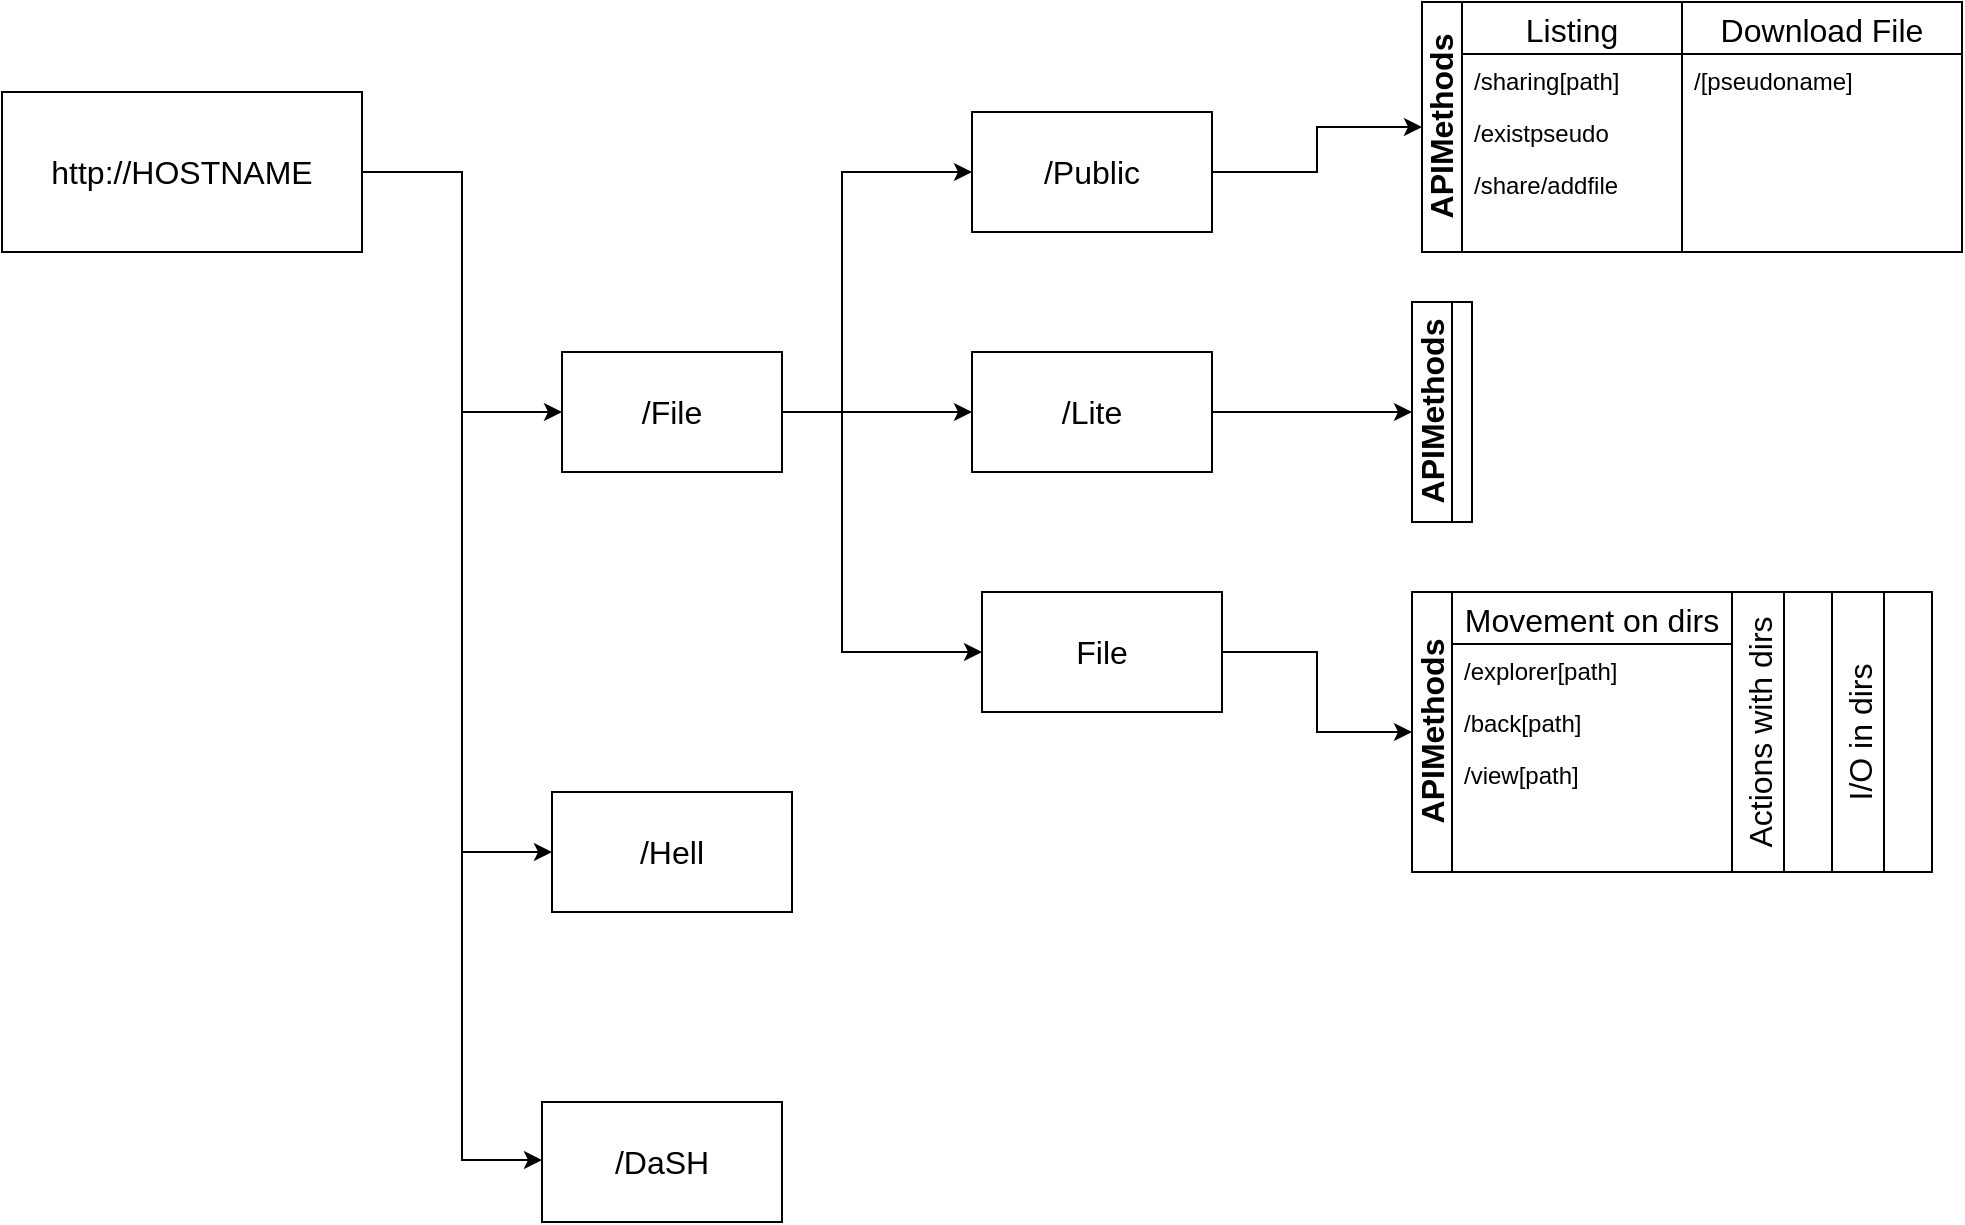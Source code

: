 <mxfile version="10.5.5" type="github"><diagram id="2lOYg5am0ANxXv64JxfV" name="Page-1"><mxGraphModel dx="838" dy="523" grid="1" gridSize="10" guides="1" tooltips="1" connect="1" arrows="1" fold="1" page="1" pageScale="1" pageWidth="827" pageHeight="1169" math="0" shadow="0"><root><mxCell id="0"/><mxCell id="1" parent="0"/><mxCell id="nlx472ObL0tzwPQIyRjr-1" value="" style="edgeStyle=orthogonalEdgeStyle;rounded=0;orthogonalLoop=1;jettySize=auto;html=1;fontSize=16;exitX=1;exitY=0.5;exitDx=0;exitDy=0;" edge="1" parent="1" source="nlx472ObL0tzwPQIyRjr-4" target="nlx472ObL0tzwPQIyRjr-5"><mxGeometry relative="1" as="geometry"><mxPoint x="130" y="145" as="sourcePoint"/><Array as="points"><mxPoint x="270" y="95"/><mxPoint x="270" y="589"/></Array></mxGeometry></mxCell><mxCell id="nlx472ObL0tzwPQIyRjr-2" style="edgeStyle=orthogonalEdgeStyle;rounded=0;orthogonalLoop=1;jettySize=auto;html=1;exitX=1;exitY=0.5;exitDx=0;exitDy=0;fontSize=16;entryX=0;entryY=0.5;entryDx=0;entryDy=0;" edge="1" parent="1" source="nlx472ObL0tzwPQIyRjr-4" target="nlx472ObL0tzwPQIyRjr-9"><mxGeometry relative="1" as="geometry"><Array as="points"><mxPoint x="270" y="95"/><mxPoint x="270" y="215"/></Array></mxGeometry></mxCell><mxCell id="nlx472ObL0tzwPQIyRjr-3" style="edgeStyle=orthogonalEdgeStyle;rounded=0;orthogonalLoop=1;jettySize=auto;html=1;exitX=1;exitY=0.5;exitDx=0;exitDy=0;fontSize=16;entryX=0;entryY=0.5;entryDx=0;entryDy=0;" edge="1" parent="1" source="nlx472ObL0tzwPQIyRjr-4" target="nlx472ObL0tzwPQIyRjr-41"><mxGeometry relative="1" as="geometry"><mxPoint x="320" y="95.167" as="targetPoint"/><Array as="points"><mxPoint x="270" y="95"/><mxPoint x="270" y="435"/></Array></mxGeometry></mxCell><UserObject label="http://HOSTNAME" treeRoot="1" id="nlx472ObL0tzwPQIyRjr-4"><mxCell style="whiteSpace=wrap;html=1;align=center;treeFolding=1;container=1;recursiveResize=0;fontSize=16;fontStyle=0" vertex="1" parent="1"><mxGeometry x="40" y="55" width="180" height="80" as="geometry"/></mxCell></UserObject><UserObject label="/DaSH" treeRoot="1" id="nlx472ObL0tzwPQIyRjr-5"><mxCell style="whiteSpace=wrap;html=1;align=center;treeFolding=1;container=1;recursiveResize=0;fontSize=16;fontStyle=0" vertex="1" parent="1"><mxGeometry x="310" y="560" width="120" height="60" as="geometry"/></mxCell></UserObject><mxCell id="nlx472ObL0tzwPQIyRjr-6" value="" style="edgeStyle=orthogonalEdgeStyle;rounded=0;orthogonalLoop=1;jettySize=auto;html=1;fontSize=16;" edge="1" parent="1" source="nlx472ObL0tzwPQIyRjr-9" target="nlx472ObL0tzwPQIyRjr-13"><mxGeometry relative="1" as="geometry"/></mxCell><mxCell id="nlx472ObL0tzwPQIyRjr-7" style="edgeStyle=orthogonalEdgeStyle;rounded=0;orthogonalLoop=1;jettySize=auto;html=1;exitX=1;exitY=0.5;exitDx=0;exitDy=0;fontSize=16;entryX=0;entryY=0.5;entryDx=0;entryDy=0;" edge="1" parent="1" source="nlx472ObL0tzwPQIyRjr-9" target="nlx472ObL0tzwPQIyRjr-18"><mxGeometry relative="1" as="geometry"><mxPoint x="510" y="105" as="targetPoint"/><Array as="points"><mxPoint x="460" y="215"/><mxPoint x="460" y="95"/></Array></mxGeometry></mxCell><mxCell id="nlx472ObL0tzwPQIyRjr-8" value="" style="edgeStyle=orthogonalEdgeStyle;rounded=0;orthogonalLoop=1;jettySize=auto;html=1;fontSize=16;" edge="1" parent="1" source="nlx472ObL0tzwPQIyRjr-9" target="nlx472ObL0tzwPQIyRjr-11"><mxGeometry relative="1" as="geometry"><Array as="points"><mxPoint x="460" y="215"/><mxPoint x="460" y="335"/></Array></mxGeometry></mxCell><UserObject label="/File" treeRoot="1" id="nlx472ObL0tzwPQIyRjr-9"><mxCell style="whiteSpace=wrap;html=1;align=center;treeFolding=1;container=1;recursiveResize=0;fontSize=16;" vertex="1" parent="1"><mxGeometry x="320" y="185" width="110" height="60" as="geometry"/></mxCell></UserObject><mxCell id="nlx472ObL0tzwPQIyRjr-10" style="edgeStyle=orthogonalEdgeStyle;rounded=0;orthogonalLoop=1;jettySize=auto;html=1;exitX=1;exitY=0.5;exitDx=0;exitDy=0;entryX=0;entryY=0.5;entryDx=0;entryDy=0;fontSize=16;" edge="1" parent="1" source="nlx472ObL0tzwPQIyRjr-11" target="nlx472ObL0tzwPQIyRjr-19"><mxGeometry relative="1" as="geometry"/></mxCell><UserObject label="File" treeRoot="1" id="nlx472ObL0tzwPQIyRjr-11"><mxCell style="whiteSpace=wrap;html=1;align=center;treeFolding=1;container=1;recursiveResize=0;fontSize=16;" vertex="1" parent="1"><mxGeometry x="530" y="305" width="120" height="60" as="geometry"/></mxCell></UserObject><mxCell id="nlx472ObL0tzwPQIyRjr-12" style="edgeStyle=orthogonalEdgeStyle;rounded=0;orthogonalLoop=1;jettySize=auto;html=1;exitX=1;exitY=0.5;exitDx=0;exitDy=0;entryX=0;entryY=0.5;entryDx=0;entryDy=0;fontSize=16;" edge="1" parent="1" source="nlx472ObL0tzwPQIyRjr-13" target="nlx472ObL0tzwPQIyRjr-14"><mxGeometry relative="1" as="geometry"/></mxCell><UserObject label="/Lite" treeRoot="1" id="nlx472ObL0tzwPQIyRjr-13"><mxCell style="whiteSpace=wrap;html=1;align=center;treeFolding=1;container=1;recursiveResize=0;fontSize=16;" vertex="1" parent="1"><mxGeometry x="525" y="185" width="120" height="60" as="geometry"/></mxCell></UserObject><mxCell id="nlx472ObL0tzwPQIyRjr-14" value="APIMethods" style="swimlane;html=1;childLayout=stackLayout;resizeParent=1;resizeParentMax=0;startSize=20;horizontal=0;horizontalStack=1;fontSize=16;" vertex="1" collapsed="1" parent="1"><mxGeometry x="745" y="160" width="30" height="110" as="geometry"><mxRectangle x="745" y="160" width="160" height="127" as="alternateBounds"/></mxGeometry></mxCell><mxCell id="nlx472ObL0tzwPQIyRjr-15" value="Movement on dirs" style="swimlane;fontStyle=0;childLayout=stackLayout;horizontal=1;startSize=26;fillColor=none;horizontalStack=0;resizeParent=1;resizeParentMax=0;resizeLast=0;collapsible=1;marginBottom=0;fontSize=16;" vertex="1" parent="nlx472ObL0tzwPQIyRjr-14"><mxGeometry x="20" width="140" height="110" as="geometry"><mxRectangle x="20" width="30" height="127" as="alternateBounds"/></mxGeometry></mxCell><mxCell id="nlx472ObL0tzwPQIyRjr-16" value="/explorerdir[path]" style="text;strokeColor=none;fillColor=none;align=left;verticalAlign=top;spacingLeft=4;spacingRight=4;overflow=hidden;rotatable=0;points=[[0,0.5],[1,0.5]];portConstraint=eastwest;" vertex="1" parent="nlx472ObL0tzwPQIyRjr-15"><mxGeometry y="26" width="140" height="26" as="geometry"/></mxCell><mxCell id="nlx472ObL0tzwPQIyRjr-43" value="/explorerfiles[path]&#10;" style="text;strokeColor=none;fillColor=none;align=left;verticalAlign=top;spacingLeft=4;spacingRight=4;overflow=hidden;rotatable=0;points=[[0,0.5],[1,0.5]];portConstraint=eastwest;" vertex="1" parent="nlx472ObL0tzwPQIyRjr-15"><mxGeometry y="52" width="140" height="26" as="geometry"/></mxCell><mxCell id="nlx472ObL0tzwPQIyRjr-17" style="edgeStyle=orthogonalEdgeStyle;rounded=0;orthogonalLoop=1;jettySize=auto;html=1;exitX=1;exitY=0.5;exitDx=0;exitDy=0;entryX=0;entryY=0.5;entryDx=0;entryDy=0;fontSize=16;" edge="1" parent="1" source="nlx472ObL0tzwPQIyRjr-18" target="nlx472ObL0tzwPQIyRjr-34"><mxGeometry relative="1" as="geometry"/></mxCell><UserObject label="/Public" treeRoot="1" id="nlx472ObL0tzwPQIyRjr-18"><mxCell style="whiteSpace=wrap;html=1;align=center;treeFolding=1;container=1;recursiveResize=0;fontSize=16;" vertex="1" parent="1"><mxGeometry x="525" y="65" width="120" height="60" as="geometry"/></mxCell></UserObject><mxCell id="nlx472ObL0tzwPQIyRjr-19" value="APIMethods" style="swimlane;html=1;childLayout=stackLayout;resizeParent=1;resizeParentMax=0;startSize=20;horizontal=0;horizontalStack=1;fontSize=16;" vertex="1" parent="1"><mxGeometry x="745" y="305" width="260" height="140" as="geometry"><mxRectangle x="745" y="305" width="30" height="110" as="alternateBounds"/></mxGeometry></mxCell><mxCell id="nlx472ObL0tzwPQIyRjr-20" value="Movement on dirs" style="swimlane;fontStyle=0;childLayout=stackLayout;horizontal=1;startSize=26;fillColor=none;horizontalStack=0;resizeParent=1;resizeParentMax=0;resizeLast=0;collapsible=1;marginBottom=0;fontSize=16;" vertex="1" parent="nlx472ObL0tzwPQIyRjr-19"><mxGeometry x="20" width="140" height="140" as="geometry"><mxRectangle x="20" width="50" height="140" as="alternateBounds"/></mxGeometry></mxCell><mxCell id="nlx472ObL0tzwPQIyRjr-21" value="/explorer[path]" style="text;strokeColor=none;fillColor=none;align=left;verticalAlign=top;spacingLeft=4;spacingRight=4;overflow=hidden;rotatable=0;points=[[0,0.5],[1,0.5]];portConstraint=eastwest;" vertex="1" parent="nlx472ObL0tzwPQIyRjr-20"><mxGeometry y="26" width="140" height="26" as="geometry"/></mxCell><mxCell id="nlx472ObL0tzwPQIyRjr-22" value="/back[path]" style="text;strokeColor=none;fillColor=none;align=left;verticalAlign=top;spacingLeft=4;spacingRight=4;overflow=hidden;rotatable=0;points=[[0,0.5],[1,0.5]];portConstraint=eastwest;" vertex="1" parent="nlx472ObL0tzwPQIyRjr-20"><mxGeometry y="52" width="140" height="26" as="geometry"/></mxCell><mxCell id="nlx472ObL0tzwPQIyRjr-23" value="/view[path]" style="text;strokeColor=none;fillColor=none;align=left;verticalAlign=top;spacingLeft=4;spacingRight=4;overflow=hidden;rotatable=0;points=[[0,0.5],[1,0.5]];portConstraint=eastwest;" vertex="1" parent="nlx472ObL0tzwPQIyRjr-20"><mxGeometry y="78" width="140" height="26" as="geometry"/></mxCell><mxCell id="nlx472ObL0tzwPQIyRjr-24" value="Actions with dirs" style="swimlane;fontStyle=0;childLayout=stackLayout;horizontal=1;startSize=26;fillColor=none;horizontalStack=0;resizeParent=1;resizeParentMax=0;resizeLast=0;collapsible=1;marginBottom=0;fontSize=16;" vertex="1" collapsed="1" parent="nlx472ObL0tzwPQIyRjr-19"><mxGeometry x="160" width="50" height="140" as="geometry"><mxRectangle x="160" width="130" height="170" as="alternateBounds"/></mxGeometry></mxCell><mxCell id="nlx472ObL0tzwPQIyRjr-25" value="/exdir[path]" style="text;strokeColor=none;fillColor=none;align=left;verticalAlign=top;spacingLeft=4;spacingRight=4;overflow=hidden;rotatable=0;points=[[0,0.5],[1,0.5]];portConstraint=eastwest;" vertex="1" parent="nlx472ObL0tzwPQIyRjr-24"><mxGeometry x="26" width="24" height="26" as="geometry"/></mxCell><mxCell id="nlx472ObL0tzwPQIyRjr-26" value="/deldir[path]" style="text;strokeColor=none;fillColor=none;align=left;verticalAlign=top;spacingLeft=4;spacingRight=4;overflow=hidden;rotatable=0;points=[[0,0.5],[1,0.5]];portConstraint=eastwest;" vertex="1" parent="nlx472ObL0tzwPQIyRjr-24"><mxGeometry x="26" y="26" width="24" height="26" as="geometry"/></mxCell><mxCell id="nlx472ObL0tzwPQIyRjr-27" value="/mkdir[path]" style="text;strokeColor=none;fillColor=none;align=left;verticalAlign=top;spacingLeft=4;spacingRight=4;overflow=hidden;rotatable=0;points=[[0,0.5],[1,0.5]];portConstraint=eastwest;" vertex="1" parent="nlx472ObL0tzwPQIyRjr-24"><mxGeometry x="26" y="52" width="24" height="26" as="geometry"/></mxCell><mxCell id="nlx472ObL0tzwPQIyRjr-28" value="/movedir" style="text;strokeColor=none;fillColor=none;align=left;verticalAlign=top;spacingLeft=4;spacingRight=4;overflow=hidden;rotatable=0;points=[[0,0.5],[1,0.5]];portConstraint=eastwest;" vertex="1" parent="nlx472ObL0tzwPQIyRjr-24"><mxGeometry x="26" y="78" width="24" height="26" as="geometry"/></mxCell><mxCell id="nlx472ObL0tzwPQIyRjr-29" value="/delfile[path]" style="text;strokeColor=none;fillColor=none;align=left;verticalAlign=top;spacingLeft=4;spacingRight=4;overflow=hidden;rotatable=0;points=[[0,0.5],[1,0.5]];portConstraint=eastwest;" vertex="1" parent="nlx472ObL0tzwPQIyRjr-24"><mxGeometry x="26" y="104" width="24" height="26" as="geometry"/></mxCell><mxCell id="nlx472ObL0tzwPQIyRjr-30" value="I/O in dirs" style="swimlane;fontStyle=0;childLayout=stackLayout;horizontal=1;startSize=26;fillColor=none;horizontalStack=0;resizeParent=1;resizeParentMax=0;resizeLast=0;collapsible=1;marginBottom=0;fontSize=16;" vertex="1" collapsed="1" parent="nlx472ObL0tzwPQIyRjr-19"><mxGeometry x="210" width="50" height="140" as="geometry"><mxRectangle x="120" width="120" height="170" as="alternateBounds"/></mxGeometry></mxCell><mxCell id="nlx472ObL0tzwPQIyRjr-31" value="/downloadfile[path]" style="text;strokeColor=none;fillColor=none;align=left;verticalAlign=top;spacingLeft=4;spacingRight=4;overflow=hidden;rotatable=0;points=[[0,0.5],[1,0.5]];portConstraint=eastwest;" vertex="1" parent="nlx472ObL0tzwPQIyRjr-30"><mxGeometry x="26" width="24" height="26" as="geometry"/></mxCell><mxCell id="nlx472ObL0tzwPQIyRjr-32" value="/downloadfolder[path]" style="text;strokeColor=none;fillColor=none;align=left;verticalAlign=top;spacingLeft=4;spacingRight=4;overflow=hidden;rotatable=0;points=[[0,0.5],[1,0.5]];portConstraint=eastwest;" vertex="1" parent="nlx472ObL0tzwPQIyRjr-30"><mxGeometry x="26" y="26" width="24" height="26" as="geometry"/></mxCell><mxCell id="nlx472ObL0tzwPQIyRjr-33" value="/uploadfile" style="text;strokeColor=none;fillColor=none;align=left;verticalAlign=top;spacingLeft=4;spacingRight=4;overflow=hidden;rotatable=0;points=[[0,0.5],[1,0.5]];portConstraint=eastwest;" vertex="1" parent="nlx472ObL0tzwPQIyRjr-30"><mxGeometry x="26" y="52" width="24" height="26" as="geometry"/></mxCell><mxCell id="nlx472ObL0tzwPQIyRjr-34" value="APIMethods" style="swimlane;html=1;childLayout=stackLayout;resizeParent=1;resizeParentMax=0;startSize=20;horizontal=0;horizontalStack=1;fontSize=16;" vertex="1" parent="1"><mxGeometry x="750" y="10" width="270" height="125" as="geometry"><mxRectangle x="745" y="40" width="30" height="110" as="alternateBounds"/></mxGeometry></mxCell><mxCell id="nlx472ObL0tzwPQIyRjr-35" value="Listing" style="swimlane;fontStyle=0;childLayout=stackLayout;horizontal=1;startSize=26;fillColor=none;horizontalStack=0;resizeParent=1;resizeParentMax=0;resizeLast=0;collapsible=1;marginBottom=0;fontSize=16;" vertex="1" parent="nlx472ObL0tzwPQIyRjr-34"><mxGeometry x="20" width="110" height="125" as="geometry"><mxRectangle x="20" width="30" height="125" as="alternateBounds"/></mxGeometry></mxCell><mxCell id="nlx472ObL0tzwPQIyRjr-36" value="/sharing[path]" style="text;strokeColor=none;fillColor=none;align=left;verticalAlign=top;spacingLeft=4;spacingRight=4;overflow=hidden;rotatable=0;points=[[0,0.5],[1,0.5]];portConstraint=eastwest;" vertex="1" parent="nlx472ObL0tzwPQIyRjr-35"><mxGeometry y="26" width="110" height="26" as="geometry"/></mxCell><mxCell id="nlx472ObL0tzwPQIyRjr-37" value="/existpseudo" style="text;strokeColor=none;fillColor=none;align=left;verticalAlign=top;spacingLeft=4;spacingRight=4;overflow=hidden;rotatable=0;points=[[0,0.5],[1,0.5]];portConstraint=eastwest;" vertex="1" parent="nlx472ObL0tzwPQIyRjr-35"><mxGeometry y="52" width="110" height="26" as="geometry"/></mxCell><mxCell id="nlx472ObL0tzwPQIyRjr-38" value="/share/addfile" style="text;strokeColor=none;fillColor=none;align=left;verticalAlign=top;spacingLeft=4;spacingRight=4;overflow=hidden;rotatable=0;points=[[0,0.5],[1,0.5]];portConstraint=eastwest;" vertex="1" parent="nlx472ObL0tzwPQIyRjr-35"><mxGeometry y="78" width="110" height="26" as="geometry"/></mxCell><mxCell id="nlx472ObL0tzwPQIyRjr-39" value="Download File" style="swimlane;fontStyle=0;childLayout=stackLayout;horizontal=1;startSize=26;fillColor=none;horizontalStack=0;resizeParent=1;resizeParentMax=0;resizeLast=0;collapsible=1;marginBottom=0;fontSize=16;" vertex="1" parent="nlx472ObL0tzwPQIyRjr-34"><mxGeometry x="130" width="140" height="125" as="geometry"><mxRectangle x="160" width="30" height="125" as="alternateBounds"/></mxGeometry></mxCell><mxCell id="nlx472ObL0tzwPQIyRjr-40" value="/[pseudoname]" style="text;strokeColor=none;fillColor=none;align=left;verticalAlign=top;spacingLeft=4;spacingRight=4;overflow=hidden;rotatable=0;points=[[0,0.5],[1,0.5]];portConstraint=eastwest;" vertex="1" parent="nlx472ObL0tzwPQIyRjr-39"><mxGeometry y="26" width="140" height="26" as="geometry"/></mxCell><UserObject label="/Hell" treeRoot="1" id="nlx472ObL0tzwPQIyRjr-41"><mxCell style="whiteSpace=wrap;html=1;align=center;treeFolding=1;container=1;recursiveResize=0;fontSize=16;" vertex="1" parent="1"><mxGeometry x="315" y="405" width="120" height="60" as="geometry"/></mxCell></UserObject></root></mxGraphModel></diagram></mxfile>